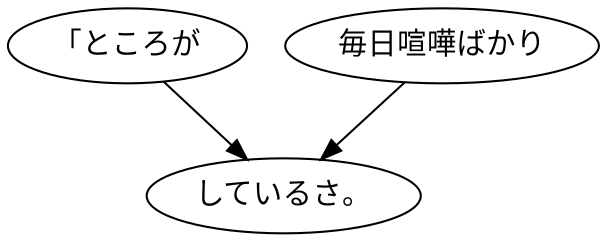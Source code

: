 digraph graph5488 {
	node0 [label="「ところが"];
	node1 [label="毎日喧嘩ばかり"];
	node2 [label="しているさ。"];
	node0 -> node2;
	node1 -> node2;
}
